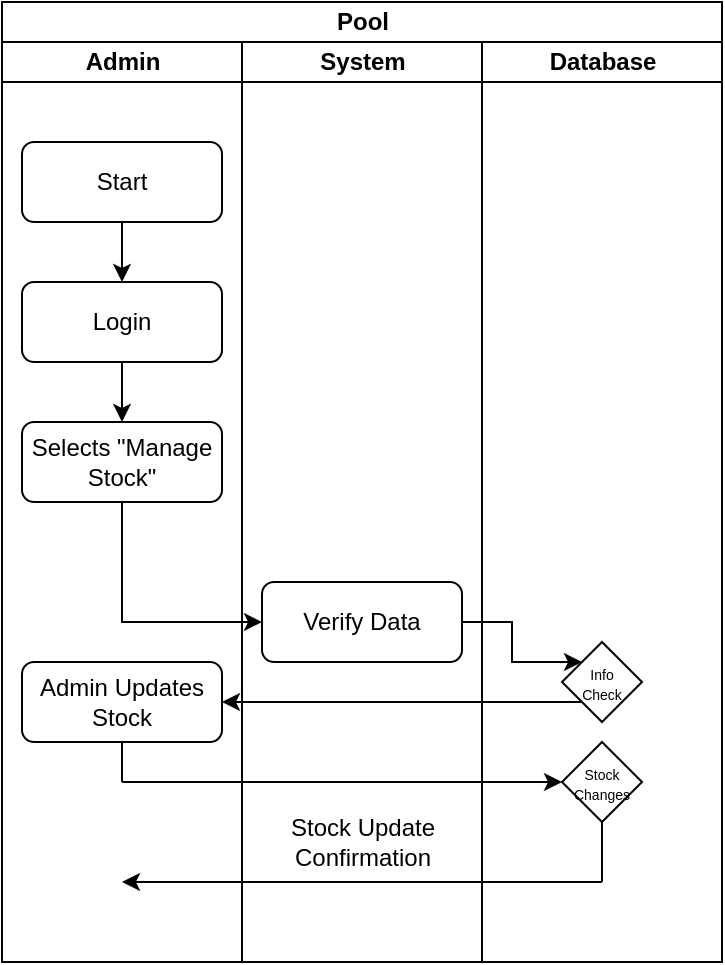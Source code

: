 <mxfile version="26.0.16">
  <diagram id="prtHgNgQTEPvFCAcTncT" name="Page-1">
    <mxGraphModel dx="878" dy="469" grid="1" gridSize="10" guides="1" tooltips="1" connect="1" arrows="1" fold="1" page="1" pageScale="1" pageWidth="827" pageHeight="1169" math="0" shadow="0">
      <root>
        <mxCell id="0" />
        <mxCell id="1" parent="0" />
        <mxCell id="aRZMaBCFAplvcyR7KEMg-1" value="Pool" style="swimlane;childLayout=stackLayout;resizeParent=1;resizeParentMax=0;startSize=20;html=1;" vertex="1" parent="1">
          <mxGeometry x="230.0" y="50" width="360" height="480" as="geometry" />
        </mxCell>
        <mxCell id="aRZMaBCFAplvcyR7KEMg-2" value="Admin" style="swimlane;startSize=20;html=1;" vertex="1" parent="aRZMaBCFAplvcyR7KEMg-1">
          <mxGeometry y="20" width="120" height="460" as="geometry" />
        </mxCell>
        <mxCell id="aRZMaBCFAplvcyR7KEMg-9" style="edgeStyle=orthogonalEdgeStyle;rounded=0;orthogonalLoop=1;jettySize=auto;html=1;" edge="1" parent="aRZMaBCFAplvcyR7KEMg-2" source="aRZMaBCFAplvcyR7KEMg-5">
          <mxGeometry relative="1" as="geometry">
            <mxPoint x="60" y="120" as="targetPoint" />
          </mxGeometry>
        </mxCell>
        <mxCell id="aRZMaBCFAplvcyR7KEMg-5" value="Start" style="rounded=1;whiteSpace=wrap;html=1;" vertex="1" parent="aRZMaBCFAplvcyR7KEMg-2">
          <mxGeometry x="10" y="50" width="100" height="40" as="geometry" />
        </mxCell>
        <mxCell id="aRZMaBCFAplvcyR7KEMg-14" style="edgeStyle=orthogonalEdgeStyle;rounded=0;orthogonalLoop=1;jettySize=auto;html=1;exitX=0.5;exitY=1;exitDx=0;exitDy=0;" edge="1" parent="aRZMaBCFAplvcyR7KEMg-2" source="aRZMaBCFAplvcyR7KEMg-10" target="aRZMaBCFAplvcyR7KEMg-11">
          <mxGeometry relative="1" as="geometry" />
        </mxCell>
        <mxCell id="aRZMaBCFAplvcyR7KEMg-10" value="Login" style="rounded=1;whiteSpace=wrap;html=1;" vertex="1" parent="aRZMaBCFAplvcyR7KEMg-2">
          <mxGeometry x="10" y="120" width="100" height="40" as="geometry" />
        </mxCell>
        <mxCell id="aRZMaBCFAplvcyR7KEMg-11" value="Selects &quot;Manage Stock&quot;" style="rounded=1;whiteSpace=wrap;html=1;" vertex="1" parent="aRZMaBCFAplvcyR7KEMg-2">
          <mxGeometry x="10" y="190" width="100" height="40" as="geometry" />
        </mxCell>
        <mxCell id="aRZMaBCFAplvcyR7KEMg-25" value="Admin Updates Stock" style="rounded=1;whiteSpace=wrap;html=1;" vertex="1" parent="aRZMaBCFAplvcyR7KEMg-2">
          <mxGeometry x="10" y="310" width="100" height="40" as="geometry" />
        </mxCell>
        <mxCell id="aRZMaBCFAplvcyR7KEMg-31" value="" style="endArrow=none;html=1;rounded=0;entryX=0.5;entryY=1;entryDx=0;entryDy=0;" edge="1" parent="aRZMaBCFAplvcyR7KEMg-2" target="aRZMaBCFAplvcyR7KEMg-25">
          <mxGeometry width="50" height="50" relative="1" as="geometry">
            <mxPoint x="60.0" y="370" as="sourcePoint" />
            <mxPoint x="100.0" y="320" as="targetPoint" />
          </mxGeometry>
        </mxCell>
        <mxCell id="aRZMaBCFAplvcyR7KEMg-3" value="System" style="swimlane;startSize=20;html=1;" vertex="1" parent="aRZMaBCFAplvcyR7KEMg-1">
          <mxGeometry x="120" y="20" width="120" height="460" as="geometry" />
        </mxCell>
        <mxCell id="aRZMaBCFAplvcyR7KEMg-16" value="Verify Data" style="rounded=1;whiteSpace=wrap;html=1;" vertex="1" parent="aRZMaBCFAplvcyR7KEMg-3">
          <mxGeometry x="10" y="270" width="100" height="40" as="geometry" />
        </mxCell>
        <mxCell id="aRZMaBCFAplvcyR7KEMg-30" value="" style="endArrow=classic;html=1;rounded=0;entryX=0;entryY=0.5;entryDx=0;entryDy=0;" edge="1" parent="aRZMaBCFAplvcyR7KEMg-3" target="aRZMaBCFAplvcyR7KEMg-32">
          <mxGeometry width="50" height="50" relative="1" as="geometry">
            <mxPoint x="-60.0" y="370" as="sourcePoint" />
            <mxPoint x="140.0" y="370" as="targetPoint" />
          </mxGeometry>
        </mxCell>
        <mxCell id="aRZMaBCFAplvcyR7KEMg-35" value="" style="endArrow=classic;html=1;rounded=0;" edge="1" parent="aRZMaBCFAplvcyR7KEMg-3">
          <mxGeometry width="50" height="50" relative="1" as="geometry">
            <mxPoint x="180.0" y="420" as="sourcePoint" />
            <mxPoint x="-60.0" y="420" as="targetPoint" />
          </mxGeometry>
        </mxCell>
        <mxCell id="aRZMaBCFAplvcyR7KEMg-37" value="Stock Update&lt;div&gt;Confirmation&lt;/div&gt;" style="text;html=1;align=center;verticalAlign=middle;resizable=0;points=[];autosize=1;strokeColor=none;fillColor=none;" vertex="1" parent="aRZMaBCFAplvcyR7KEMg-3">
          <mxGeometry x="10.0" y="380" width="100" height="40" as="geometry" />
        </mxCell>
        <mxCell id="aRZMaBCFAplvcyR7KEMg-4" value="Database" style="swimlane;startSize=20;html=1;" vertex="1" parent="aRZMaBCFAplvcyR7KEMg-1">
          <mxGeometry x="240" y="20" width="120" height="460" as="geometry" />
        </mxCell>
        <mxCell id="aRZMaBCFAplvcyR7KEMg-22" value="&lt;div style=&quot;line-height: 80%;&quot;&gt;&lt;font style=&quot;font-size: 7px; line-height: 80%;&quot;&gt;Info&lt;/font&gt;&lt;div&gt;&lt;font style=&quot;font-size: 7px; line-height: 80%;&quot;&gt;Check&lt;/font&gt;&lt;/div&gt;&lt;/div&gt;" style="rhombus;whiteSpace=wrap;html=1;" vertex="1" parent="aRZMaBCFAplvcyR7KEMg-4">
          <mxGeometry x="40.0" y="300" width="40" height="40" as="geometry" />
        </mxCell>
        <mxCell id="aRZMaBCFAplvcyR7KEMg-32" value="&lt;div style=&quot;line-height: 80%;&quot;&gt;&lt;span style=&quot;font-size: 7px; line-height: 80%;&quot;&gt;Stock&lt;/span&gt;&lt;div&gt;&lt;span style=&quot;font-size: 7px; line-height: 80%;&quot;&gt;Changes&lt;/span&gt;&lt;/div&gt;&lt;/div&gt;" style="rhombus;whiteSpace=wrap;html=1;" vertex="1" parent="aRZMaBCFAplvcyR7KEMg-4">
          <mxGeometry x="40.0" y="350" width="40" height="40" as="geometry" />
        </mxCell>
        <mxCell id="aRZMaBCFAplvcyR7KEMg-36" value="" style="endArrow=none;html=1;rounded=0;entryX=0.5;entryY=1;entryDx=0;entryDy=0;" edge="1" parent="aRZMaBCFAplvcyR7KEMg-4" target="aRZMaBCFAplvcyR7KEMg-32">
          <mxGeometry width="50" height="50" relative="1" as="geometry">
            <mxPoint x="60.0" y="420" as="sourcePoint" />
            <mxPoint x="110.0" y="370" as="targetPoint" />
          </mxGeometry>
        </mxCell>
        <mxCell id="aRZMaBCFAplvcyR7KEMg-18" style="edgeStyle=orthogonalEdgeStyle;rounded=0;orthogonalLoop=1;jettySize=auto;html=1;entryX=0;entryY=0.5;entryDx=0;entryDy=0;" edge="1" parent="aRZMaBCFAplvcyR7KEMg-1" source="aRZMaBCFAplvcyR7KEMg-11" target="aRZMaBCFAplvcyR7KEMg-16">
          <mxGeometry relative="1" as="geometry">
            <Array as="points">
              <mxPoint x="60" y="310" />
            </Array>
          </mxGeometry>
        </mxCell>
        <mxCell id="aRZMaBCFAplvcyR7KEMg-23" style="edgeStyle=orthogonalEdgeStyle;rounded=0;orthogonalLoop=1;jettySize=auto;html=1;entryX=0;entryY=0;entryDx=0;entryDy=0;" edge="1" parent="aRZMaBCFAplvcyR7KEMg-1" source="aRZMaBCFAplvcyR7KEMg-16" target="aRZMaBCFAplvcyR7KEMg-22">
          <mxGeometry relative="1" as="geometry" />
        </mxCell>
        <mxCell id="aRZMaBCFAplvcyR7KEMg-26" style="edgeStyle=orthogonalEdgeStyle;rounded=0;orthogonalLoop=1;jettySize=auto;html=1;exitX=0;exitY=1;exitDx=0;exitDy=0;entryX=1;entryY=0.5;entryDx=0;entryDy=0;" edge="1" parent="aRZMaBCFAplvcyR7KEMg-1" source="aRZMaBCFAplvcyR7KEMg-22" target="aRZMaBCFAplvcyR7KEMg-25">
          <mxGeometry relative="1" as="geometry" />
        </mxCell>
      </root>
    </mxGraphModel>
  </diagram>
</mxfile>
